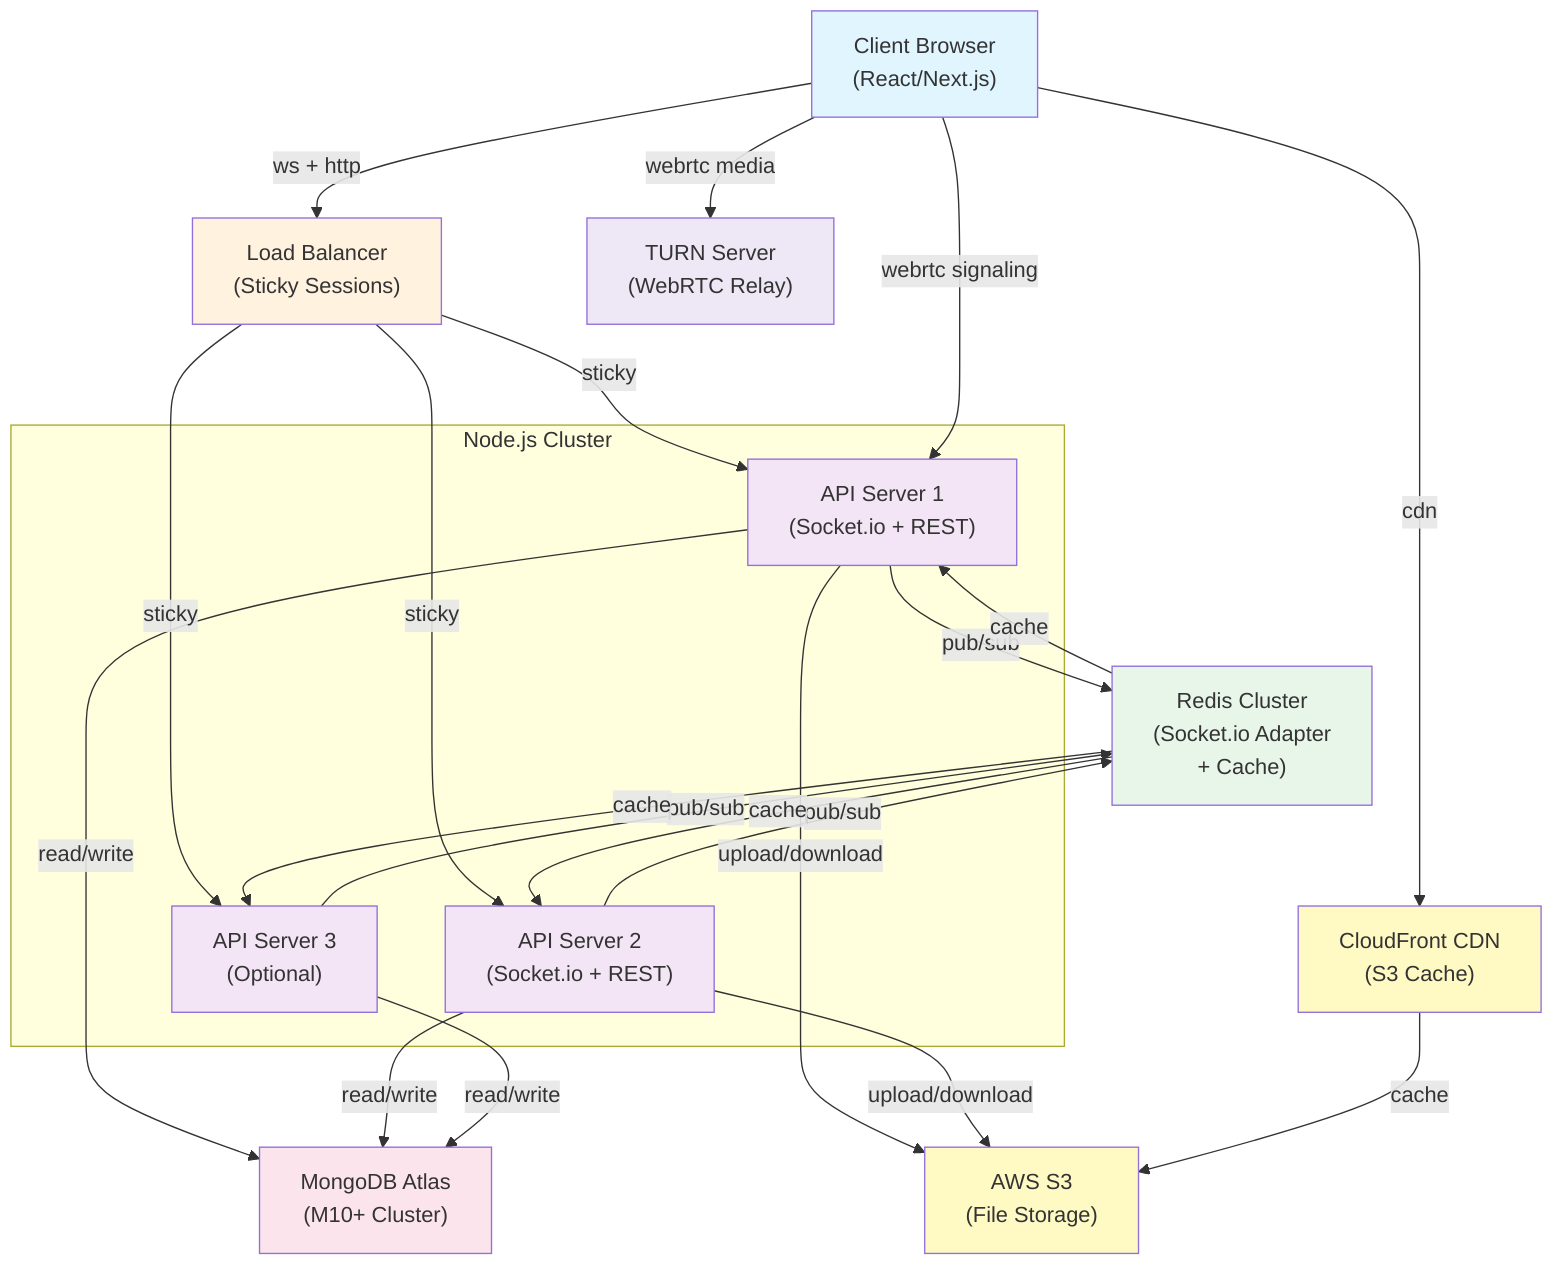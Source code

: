 graph TB
    Client["Client Browser<br/>(React/Next.js)"]
    LB["Load Balancer<br/>(Sticky Sessions)"]
    
    subgraph "Node.js Cluster"
        API1["API Server 1<br/>(Socket.io + REST)"]
        API2["API Server 2<br/>(Socket.io + REST)"]
        API3["API Server 3<br/>(Optional)"]
    end
    
    Redis["Redis Cluster<br/>(Socket.io Adapter<br/>+ Cache)"]
    MongoDB["MongoDB Atlas<br/>(M10+ Cluster)"]
    S3["AWS S3<br/>(File Storage)"]
    CloudFront["CloudFront CDN<br/>(S3 Cache)"]
    TURN["TURN Server<br/>(WebRTC Relay)"]
    
    Client -->|ws + http| LB
    LB -->|sticky| API1
    LB -->|sticky| API2
    LB -->|sticky| API3
    
    API1 -->|pub/sub| Redis
    API2 -->|pub/sub| Redis
    API3 -->|pub/sub| Redis
    
    Redis -->|cache| API1
    Redis -->|cache| API2
    Redis -->|cache| API3
    
    API1 -->|read/write| MongoDB
    API2 -->|read/write| MongoDB
    API3 -->|read/write| MongoDB
    
    API1 -->|upload/download| S3
    API2 -->|upload/download| S3
    Client -->|cdn| CloudFront
    CloudFront -->|cache| S3
    
    Client -->|webrtc signaling| API1
    Client -->|webrtc media| TURN
    
    style Client fill:#e1f5ff
    style LB fill:#fff3e0
    style API1 fill:#f3e5f5
    style API2 fill:#f3e5f5
    style API3 fill:#f3e5f5
    style Redis fill:#e8f5e9
    style MongoDB fill:#fce4ec
    style S3 fill:#fff9c4
    style CloudFront fill:#fff9c4
    style TURN fill:#ede7f6